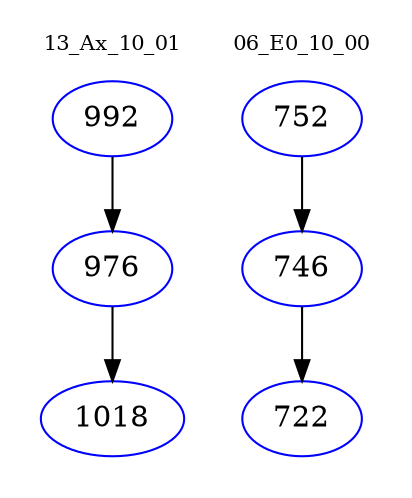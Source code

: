 digraph{
subgraph cluster_0 {
color = white
label = "13_Ax_10_01";
fontsize=10;
T0_992 [label="992", color="blue"]
T0_992 -> T0_976 [color="black"]
T0_976 [label="976", color="blue"]
T0_976 -> T0_1018 [color="black"]
T0_1018 [label="1018", color="blue"]
}
subgraph cluster_1 {
color = white
label = "06_E0_10_00";
fontsize=10;
T1_752 [label="752", color="blue"]
T1_752 -> T1_746 [color="black"]
T1_746 [label="746", color="blue"]
T1_746 -> T1_722 [color="black"]
T1_722 [label="722", color="blue"]
}
}
